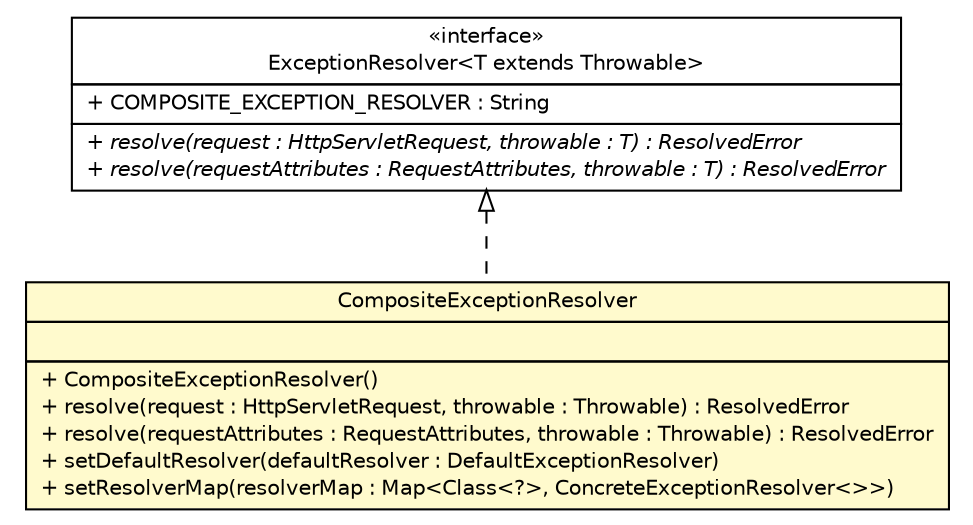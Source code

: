 #!/usr/local/bin/dot
#
# Class diagram 
# Generated by UMLGraph version R5_6-24-gf6e263 (http://www.umlgraph.org/)
#

digraph G {
	edge [fontname="Helvetica",fontsize=10,labelfontname="Helvetica",labelfontsize=10];
	node [fontname="Helvetica",fontsize=10,shape=plaintext];
	nodesep=0.25;
	ranksep=0.5;
	// cn.home1.oss.lib.errorhandle.api.ExceptionResolver<T extends java.lang.Throwable>
	c564 [label=<<table title="cn.home1.oss.lib.errorhandle.api.ExceptionResolver" border="0" cellborder="1" cellspacing="0" cellpadding="2" port="p" href="../api/ExceptionResolver.html">
		<tr><td><table border="0" cellspacing="0" cellpadding="1">
<tr><td align="center" balign="center"> &#171;interface&#187; </td></tr>
<tr><td align="center" balign="center"> ExceptionResolver&lt;T extends Throwable&gt; </td></tr>
		</table></td></tr>
		<tr><td><table border="0" cellspacing="0" cellpadding="1">
<tr><td align="left" balign="left"> + COMPOSITE_EXCEPTION_RESOLVER : String </td></tr>
		</table></td></tr>
		<tr><td><table border="0" cellspacing="0" cellpadding="1">
<tr><td align="left" balign="left"><font face="Helvetica-Oblique" point-size="10.0"> + resolve(request : HttpServletRequest, throwable : T) : ResolvedError </font></td></tr>
<tr><td align="left" balign="left"><font face="Helvetica-Oblique" point-size="10.0"> + resolve(requestAttributes : RequestAttributes, throwable : T) : ResolvedError </font></td></tr>
		</table></td></tr>
		</table>>, URL="../api/ExceptionResolver.html", fontname="Helvetica", fontcolor="black", fontsize=10.0];
	// cn.home1.oss.lib.errorhandle.internal.CompositeExceptionResolver
	c581 [label=<<table title="cn.home1.oss.lib.errorhandle.internal.CompositeExceptionResolver" border="0" cellborder="1" cellspacing="0" cellpadding="2" port="p" bgcolor="lemonChiffon" href="./CompositeExceptionResolver.html">
		<tr><td><table border="0" cellspacing="0" cellpadding="1">
<tr><td align="center" balign="center"> CompositeExceptionResolver </td></tr>
		</table></td></tr>
		<tr><td><table border="0" cellspacing="0" cellpadding="1">
<tr><td align="left" balign="left">  </td></tr>
		</table></td></tr>
		<tr><td><table border="0" cellspacing="0" cellpadding="1">
<tr><td align="left" balign="left"> + CompositeExceptionResolver() </td></tr>
<tr><td align="left" balign="left"> + resolve(request : HttpServletRequest, throwable : Throwable) : ResolvedError </td></tr>
<tr><td align="left" balign="left"> + resolve(requestAttributes : RequestAttributes, throwable : Throwable) : ResolvedError </td></tr>
<tr><td align="left" balign="left"> + setDefaultResolver(defaultResolver : DefaultExceptionResolver) </td></tr>
<tr><td align="left" balign="left"> + setResolverMap(resolverMap : Map&lt;Class&lt;?&gt;, ConcreteExceptionResolver&lt;&gt;&gt;) </td></tr>
		</table></td></tr>
		</table>>, URL="./CompositeExceptionResolver.html", fontname="Helvetica", fontcolor="black", fontsize=10.0];
	//cn.home1.oss.lib.errorhandle.internal.CompositeExceptionResolver implements cn.home1.oss.lib.errorhandle.api.ExceptionResolver<T extends java.lang.Throwable>
	c564:p -> c581:p [dir=back,arrowtail=empty,style=dashed];
}

